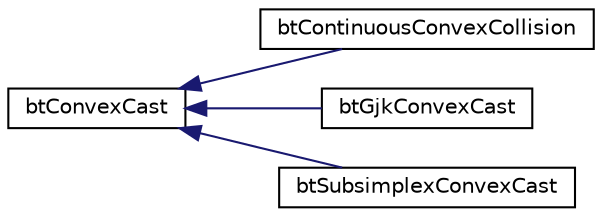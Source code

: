 digraph G
{
  edge [fontname="Helvetica",fontsize="10",labelfontname="Helvetica",labelfontsize="10"];
  node [fontname="Helvetica",fontsize="10",shape=record];
  rankdir="LR";
  Node1 [label="btConvexCast",height=0.2,width=0.4,color="black", fillcolor="white", style="filled",URL="$classbtConvexCast.html",tooltip="btConvexCast is an interface for Casting"];
  Node1 -> Node2 [dir="back",color="midnightblue",fontsize="10",style="solid",fontname="Helvetica"];
  Node2 [label="btContinuousConvexCollision",height=0.2,width=0.4,color="black", fillcolor="white", style="filled",URL="$classbtContinuousConvexCollision.html",tooltip="btContinuousConvexCollision implements angular and linear time of impact for convex objects..."];
  Node1 -> Node3 [dir="back",color="midnightblue",fontsize="10",style="solid",fontname="Helvetica"];
  Node3 [label="btGjkConvexCast",height=0.2,width=0.4,color="black", fillcolor="white", style="filled",URL="$classbtGjkConvexCast.html",tooltip="GjkConvexCast performs a raycast on a convex object using support mapping."];
  Node1 -> Node4 [dir="back",color="midnightblue",fontsize="10",style="solid",fontname="Helvetica"];
  Node4 [label="btSubsimplexConvexCast",height=0.2,width=0.4,color="black", fillcolor="white", style="filled",URL="$classbtSubsimplexConvexCast.html",tooltip="btSubsimplexConvexCast implements Gino van den Bergens&#39; paper &quot;Ray Casting against bteral Convex Obje..."];
}

